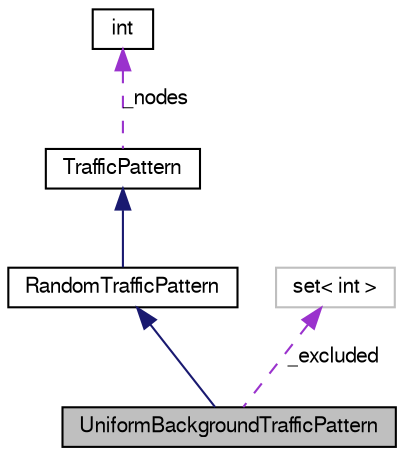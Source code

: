 digraph G
{
  bgcolor="transparent";
  edge [fontname="FreeSans",fontsize="10",labelfontname="FreeSans",labelfontsize="10"];
  node [fontname="FreeSans",fontsize="10",shape=record];
  Node1 [label="UniformBackgroundTrafficPattern",height=0.2,width=0.4,color="black", fillcolor="grey75", style="filled" fontcolor="black"];
  Node2 -> Node1 [dir=back,color="midnightblue",fontsize="10",style="solid",fontname="FreeSans"];
  Node2 [label="RandomTrafficPattern",height=0.2,width=0.4,color="black",URL="$classRandomTrafficPattern.html"];
  Node3 -> Node2 [dir=back,color="midnightblue",fontsize="10",style="solid",fontname="FreeSans"];
  Node3 [label="TrafficPattern",height=0.2,width=0.4,color="black",URL="$classTrafficPattern.html"];
  Node4 -> Node3 [dir=back,color="darkorchid3",fontsize="10",style="dashed",label="_nodes",fontname="FreeSans"];
  Node4 [label="int",height=0.2,width=0.4,color="black",URL="$classint.html"];
  Node5 -> Node1 [dir=back,color="darkorchid3",fontsize="10",style="dashed",label="_excluded",fontname="FreeSans"];
  Node5 [label="set\< int \>",height=0.2,width=0.4,color="grey75"];
}
